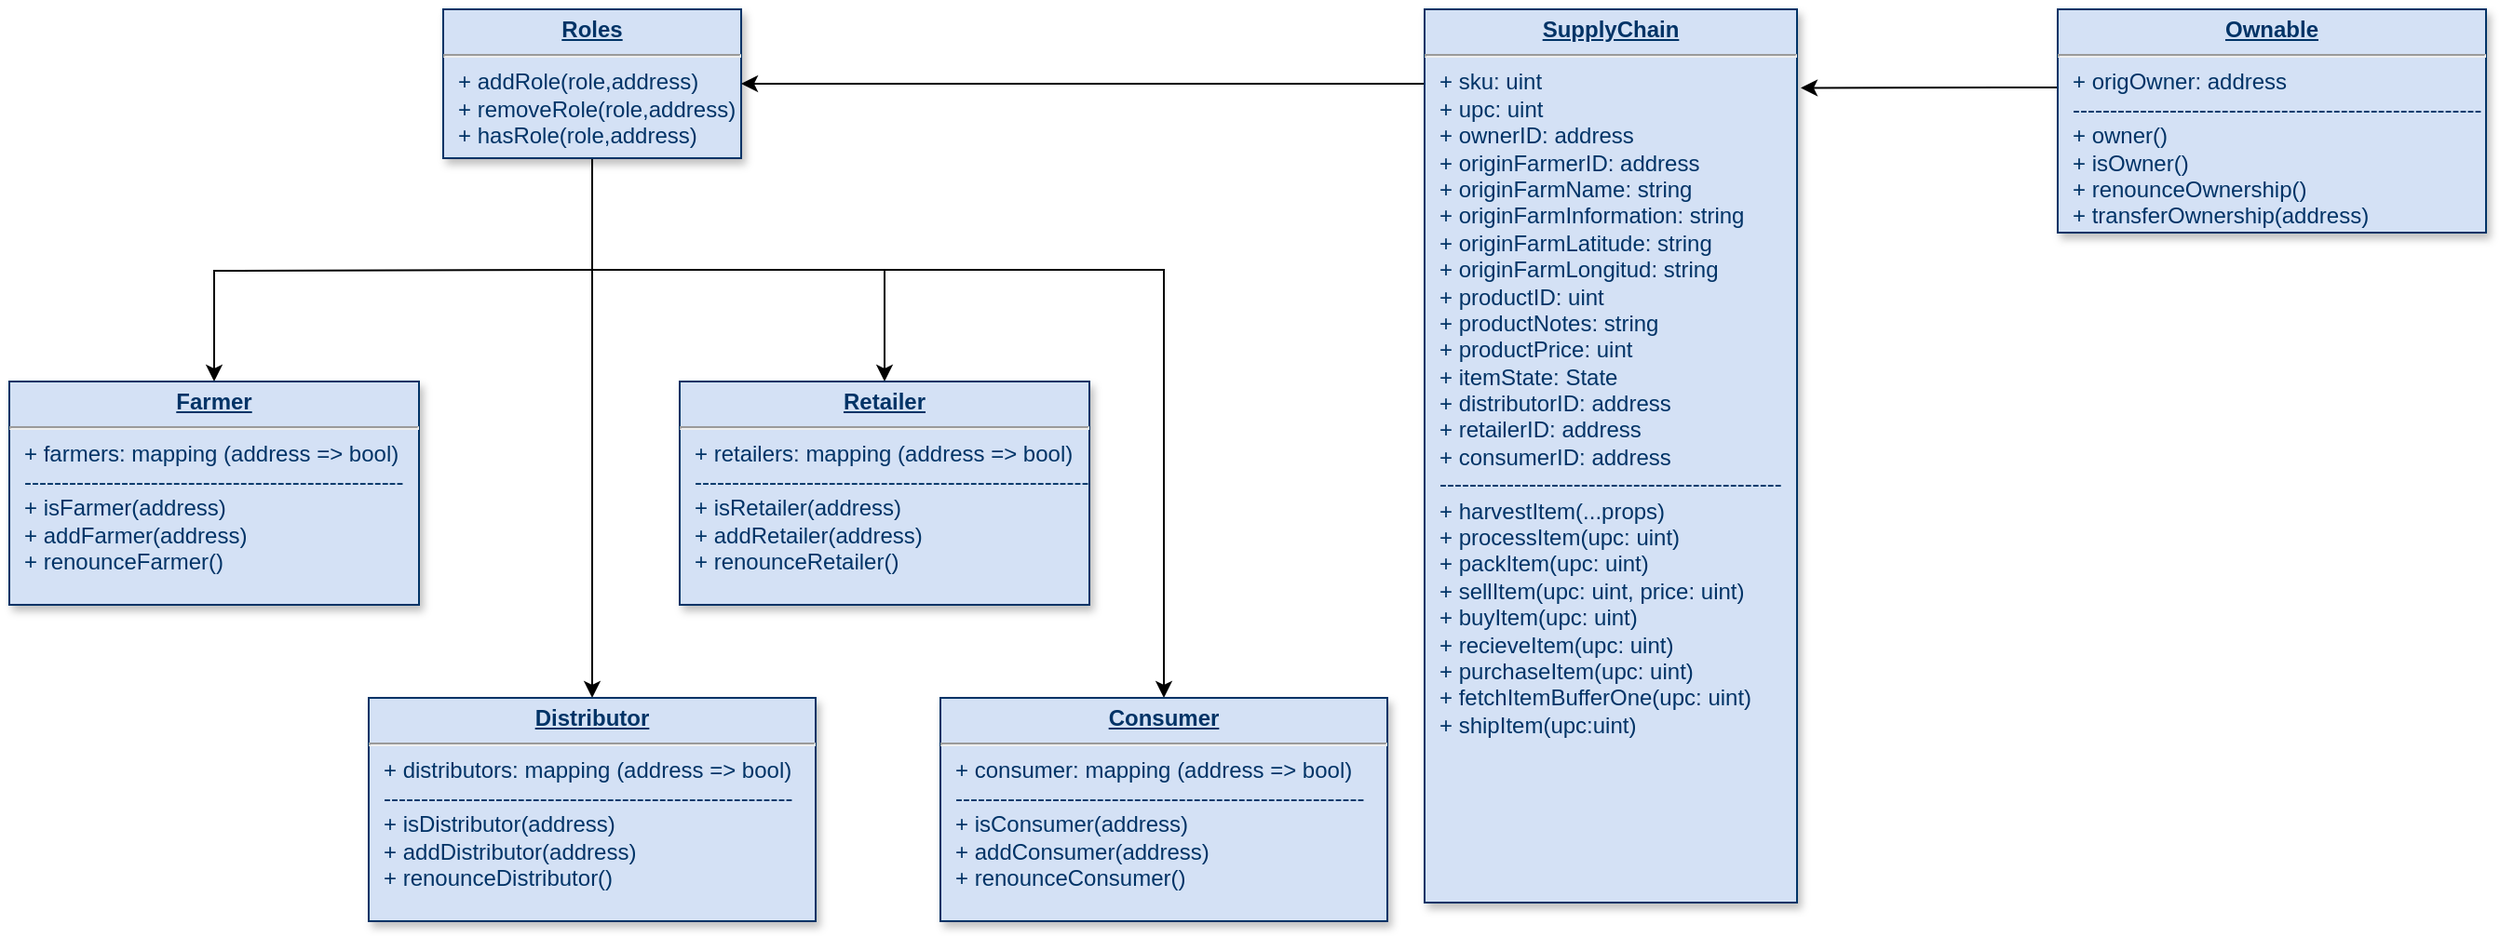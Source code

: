 <mxfile version="14.9.2" type="device"><diagram name="Page-1" id="efa7a0a1-bf9b-a30e-e6df-94a7791c09e9"><mxGraphModel dx="1950" dy="1765" grid="1" gridSize="10" guides="1" tooltips="1" connect="1" arrows="1" fold="1" page="1" pageScale="1" pageWidth="826" pageHeight="1169" background="none" math="0" shadow="0"><root><mxCell id="0"/><mxCell id="1" parent="0"/><mxCell id="uOGN9mvBySQ_qkmNnPUF-117" value="" style="edgeStyle=orthogonalEdgeStyle;rounded=0;orthogonalLoop=1;jettySize=auto;html=1;" edge="1" parent="1" target="uOGN9mvBySQ_qkmNnPUF-116"><mxGeometry relative="1" as="geometry"><mxPoint x="333" y="190" as="sourcePoint"/></mxGeometry></mxCell><mxCell id="uOGN9mvBySQ_qkmNnPUF-119" style="edgeStyle=orthogonalEdgeStyle;rounded=0;orthogonalLoop=1;jettySize=auto;html=1;exitX=0.5;exitY=1;exitDx=0;exitDy=0;entryX=0.5;entryY=0;entryDx=0;entryDy=0;" edge="1" parent="1" source="25" target="uOGN9mvBySQ_qkmNnPUF-118"><mxGeometry relative="1" as="geometry"/></mxCell><mxCell id="uOGN9mvBySQ_qkmNnPUF-121" style="edgeStyle=orthogonalEdgeStyle;rounded=0;orthogonalLoop=1;jettySize=auto;html=1;exitX=0.5;exitY=1;exitDx=0;exitDy=0;entryX=0.5;entryY=0;entryDx=0;entryDy=0;" edge="1" parent="1" source="25" target="uOGN9mvBySQ_qkmNnPUF-120"><mxGeometry relative="1" as="geometry"/></mxCell><mxCell id="uOGN9mvBySQ_qkmNnPUF-124" style="edgeStyle=orthogonalEdgeStyle;rounded=0;orthogonalLoop=1;jettySize=auto;html=1;exitX=0.5;exitY=1;exitDx=0;exitDy=0;" edge="1" parent="1" source="25" target="uOGN9mvBySQ_qkmNnPUF-122"><mxGeometry relative="1" as="geometry"><Array as="points"><mxPoint x="333" y="190"/><mxPoint x="640" y="190"/></Array></mxGeometry></mxCell><mxCell id="25" value="&lt;p style=&quot;margin: 0px ; margin-top: 4px ; text-align: center ; text-decoration: underline&quot;&gt;&lt;b&gt;Roles&lt;/b&gt;&lt;/p&gt;&lt;hr&gt;&lt;p style=&quot;margin: 0px ; margin-left: 8px&quot;&gt;+ addRole(role,address)&lt;/p&gt;&lt;p style=&quot;margin: 0px ; margin-left: 8px&quot;&gt;+ removeRole(role,address)&lt;/p&gt;&lt;p style=&quot;margin: 0px ; margin-left: 8px&quot;&gt;+ hasRole(role,address)&lt;/p&gt;" style="verticalAlign=top;align=left;overflow=fill;fontSize=12;fontFamily=Helvetica;html=1;strokeColor=#003366;shadow=1;fillColor=#D4E1F5;fontColor=#003366" parent="1" vertex="1"><mxGeometry x="253" y="50" width="160" height="80" as="geometry"/></mxCell><mxCell id="uOGN9mvBySQ_qkmNnPUF-116" value="&lt;p style=&quot;margin: 0px ; margin-top: 4px ; text-align: center ; text-decoration: underline&quot;&gt;&lt;b&gt;Farmer&lt;/b&gt;&lt;/p&gt;&lt;hr&gt;&lt;p style=&quot;margin: 0px ; margin-left: 8px&quot;&gt;+ farmers: mapping (address =&amp;gt; bool)&lt;/p&gt;&lt;p style=&quot;margin: 0px ; margin-left: 8px&quot;&gt;---------------------------------------------------&lt;br&gt;+ isFarmer(address)&lt;/p&gt;&lt;p style=&quot;margin: 0px ; margin-left: 8px&quot;&gt;+ addFarmer(address)&lt;br&gt;+ renounceFarmer()&lt;/p&gt;" style="verticalAlign=top;align=left;overflow=fill;fontSize=12;fontFamily=Helvetica;html=1;strokeColor=#003366;shadow=1;fillColor=#D4E1F5;fontColor=#003366" vertex="1" parent="1"><mxGeometry x="20" y="250" width="220" height="120" as="geometry"/></mxCell><mxCell id="uOGN9mvBySQ_qkmNnPUF-118" value="&lt;p style=&quot;margin: 0px ; margin-top: 4px ; text-align: center ; text-decoration: underline&quot;&gt;&lt;b&gt;Distributor&lt;/b&gt;&lt;/p&gt;&lt;hr&gt;&lt;p style=&quot;margin: 0px ; margin-left: 8px&quot;&gt;+ distributors: mapping (address =&amp;gt; bool)&lt;/p&gt;&lt;p style=&quot;margin: 0px ; margin-left: 8px&quot;&gt;-------------------------------------------------------&lt;br&gt;+ isDistributor(address)&lt;/p&gt;&lt;p style=&quot;margin: 0px ; margin-left: 8px&quot;&gt;+ addDistributor(address)&lt;br&gt;+ renounceDistributor()&lt;/p&gt;" style="verticalAlign=top;align=left;overflow=fill;fontSize=12;fontFamily=Helvetica;html=1;strokeColor=#003366;shadow=1;fillColor=#D4E1F5;fontColor=#003366" vertex="1" parent="1"><mxGeometry x="213" y="420" width="240" height="120" as="geometry"/></mxCell><mxCell id="uOGN9mvBySQ_qkmNnPUF-120" value="&lt;p style=&quot;margin: 0px ; margin-top: 4px ; text-align: center ; text-decoration: underline&quot;&gt;&lt;b&gt;Retailer&lt;/b&gt;&lt;/p&gt;&lt;hr&gt;&lt;p style=&quot;margin: 0px ; margin-left: 8px&quot;&gt;+ retailers: mapping (address =&amp;gt; bool)&lt;/p&gt;&lt;p style=&quot;margin: 0px ; margin-left: 8px&quot;&gt;-------------------------------------------------------&lt;br&gt;+ isRetailer(address)&lt;/p&gt;&lt;p style=&quot;margin: 0px ; margin-left: 8px&quot;&gt;+ addRetailer(address)&lt;br&gt;+ renounceRetailer()&lt;/p&gt;" style="verticalAlign=top;align=left;overflow=fill;fontSize=12;fontFamily=Helvetica;html=1;strokeColor=#003366;shadow=1;fillColor=#D4E1F5;fontColor=#003366" vertex="1" parent="1"><mxGeometry x="380" y="250" width="220" height="120" as="geometry"/></mxCell><mxCell id="uOGN9mvBySQ_qkmNnPUF-122" value="&lt;p style=&quot;margin: 0px ; margin-top: 4px ; text-align: center ; text-decoration: underline&quot;&gt;&lt;b&gt;Consumer&lt;/b&gt;&lt;/p&gt;&lt;hr&gt;&lt;p style=&quot;margin: 0px ; margin-left: 8px&quot;&gt;+ consumer: mapping (address =&amp;gt; bool)&lt;/p&gt;&lt;p style=&quot;margin: 0px ; margin-left: 8px&quot;&gt;-------------------------------------------------------&lt;br&gt;+ isConsumer(address)&lt;/p&gt;&lt;p style=&quot;margin: 0px ; margin-left: 8px&quot;&gt;+ addConsumer(address)&lt;br&gt;+ renounceConsumer()&lt;/p&gt;" style="verticalAlign=top;align=left;overflow=fill;fontSize=12;fontFamily=Helvetica;html=1;strokeColor=#003366;shadow=1;fillColor=#D4E1F5;fontColor=#003366" vertex="1" parent="1"><mxGeometry x="520" y="420" width="240" height="120" as="geometry"/></mxCell><mxCell id="uOGN9mvBySQ_qkmNnPUF-126" style="edgeStyle=orthogonalEdgeStyle;rounded=0;orthogonalLoop=1;jettySize=auto;html=1;entryX=1;entryY=0.5;entryDx=0;entryDy=0;" edge="1" parent="1" source="uOGN9mvBySQ_qkmNnPUF-125" target="25"><mxGeometry relative="1" as="geometry"><Array as="points"><mxPoint x="700" y="90"/><mxPoint x="700" y="90"/></Array></mxGeometry></mxCell><mxCell id="uOGN9mvBySQ_qkmNnPUF-125" value="&lt;p style=&quot;margin: 0px ; margin-top: 4px ; text-align: center ; text-decoration: underline&quot;&gt;&lt;b&gt;SupplyChain&lt;/b&gt;&lt;/p&gt;&lt;hr&gt;&lt;p style=&quot;margin: 0px ; margin-left: 8px&quot;&gt;+ sku: uint&lt;/p&gt;&lt;p style=&quot;margin: 0px ; margin-left: 8px&quot;&gt;+ upc: uint&lt;/p&gt;&lt;p style=&quot;margin: 0px ; margin-left: 8px&quot;&gt;+ ownerID: address&lt;/p&gt;&lt;p style=&quot;margin: 0px ; margin-left: 8px&quot;&gt;+ originFarmerID: address&lt;/p&gt;&lt;p style=&quot;margin: 0px ; margin-left: 8px&quot;&gt;+ originFarmName: string&lt;/p&gt;&lt;p style=&quot;margin: 0px ; margin-left: 8px&quot;&gt;+ originFarmInformation: string&lt;/p&gt;&lt;p style=&quot;margin: 0px ; margin-left: 8px&quot;&gt;+ originFarmLatitude: string&lt;/p&gt;&lt;p style=&quot;margin: 0px ; margin-left: 8px&quot;&gt;+ originFarmLongitud: string&lt;/p&gt;&lt;p style=&quot;margin: 0px ; margin-left: 8px&quot;&gt;+ productID: uint&lt;/p&gt;&lt;p style=&quot;margin: 0px ; margin-left: 8px&quot;&gt;+ productNotes: string&lt;/p&gt;&lt;p style=&quot;margin: 0px ; margin-left: 8px&quot;&gt;+ productPrice: uint&lt;/p&gt;&lt;p style=&quot;margin: 0px ; margin-left: 8px&quot;&gt;+ itemState: State&lt;/p&gt;&lt;p style=&quot;margin: 0px ; margin-left: 8px&quot;&gt;+ distributorID: address&lt;/p&gt;&lt;p style=&quot;margin: 0px ; margin-left: 8px&quot;&gt;+ retailerID: address&lt;/p&gt;&lt;p style=&quot;margin: 0px ; margin-left: 8px&quot;&gt;+ consumerID: address&lt;/p&gt;&lt;p style=&quot;margin: 0px ; margin-left: 8px&quot;&gt;----------------------------------------------&lt;/p&gt;&lt;p style=&quot;margin: 0px ; margin-left: 8px&quot;&gt;+ harvestItem(...props)&lt;/p&gt;&lt;p style=&quot;margin: 0px ; margin-left: 8px&quot;&gt;+ processItem(upc: uint)&lt;/p&gt;&lt;p style=&quot;margin: 0px ; margin-left: 8px&quot;&gt;+ packItem(upc: uint)&lt;/p&gt;&lt;p style=&quot;margin: 0px ; margin-left: 8px&quot;&gt;+ sellItem(upc: uint, price: uint)&lt;/p&gt;&lt;p style=&quot;margin: 0px ; margin-left: 8px&quot;&gt;+ buyItem(upc: uint)&lt;/p&gt;&lt;p style=&quot;margin: 0px ; margin-left: 8px&quot;&gt;+ recieveItem(upc: uint)&lt;/p&gt;&lt;p style=&quot;margin: 0px ; margin-left: 8px&quot;&gt;+ purchaseItem(upc: uint)&lt;/p&gt;&lt;p style=&quot;margin: 0px ; margin-left: 8px&quot;&gt;+ fetchItemBufferOne(upc: uint)&lt;/p&gt;&lt;p style=&quot;margin: 0px ; margin-left: 8px&quot;&gt;+ shipItem(upc:uint)&lt;/p&gt;" style="verticalAlign=top;align=left;overflow=fill;fontSize=12;fontFamily=Helvetica;html=1;strokeColor=#003366;shadow=1;fillColor=#D4E1F5;fontColor=#003366" vertex="1" parent="1"><mxGeometry x="780" y="50" width="200" height="480" as="geometry"/></mxCell><mxCell id="uOGN9mvBySQ_qkmNnPUF-128" style="edgeStyle=orthogonalEdgeStyle;rounded=0;orthogonalLoop=1;jettySize=auto;html=1;entryX=1.01;entryY=0.088;entryDx=0;entryDy=0;entryPerimeter=0;" edge="1" parent="1" source="uOGN9mvBySQ_qkmNnPUF-127" target="uOGN9mvBySQ_qkmNnPUF-125"><mxGeometry relative="1" as="geometry"><Array as="points"><mxPoint x="1090" y="92"/><mxPoint x="1090" y="92"/></Array></mxGeometry></mxCell><mxCell id="uOGN9mvBySQ_qkmNnPUF-127" value="&lt;p style=&quot;margin: 0px ; margin-top: 4px ; text-align: center ; text-decoration: underline&quot;&gt;&lt;b&gt;Ownable&lt;/b&gt;&lt;/p&gt;&lt;hr&gt;&lt;p style=&quot;margin: 0px ; margin-left: 8px&quot;&gt;+ origOwner: address&lt;/p&gt;&lt;p style=&quot;margin: 0px ; margin-left: 8px&quot;&gt;-------------------------------------------------------&lt;br&gt;+ owner()&lt;/p&gt;&lt;p style=&quot;margin: 0px ; margin-left: 8px&quot;&gt;+ isOwner()&lt;br&gt;+ renounceOwnership()&lt;br&gt;+ transferOwnership(address)&lt;/p&gt;" style="verticalAlign=top;align=left;overflow=fill;fontSize=12;fontFamily=Helvetica;html=1;strokeColor=#003366;shadow=1;fillColor=#D4E1F5;fontColor=#003366" vertex="1" parent="1"><mxGeometry x="1120" y="50" width="230" height="120" as="geometry"/></mxCell></root></mxGraphModel></diagram></mxfile>